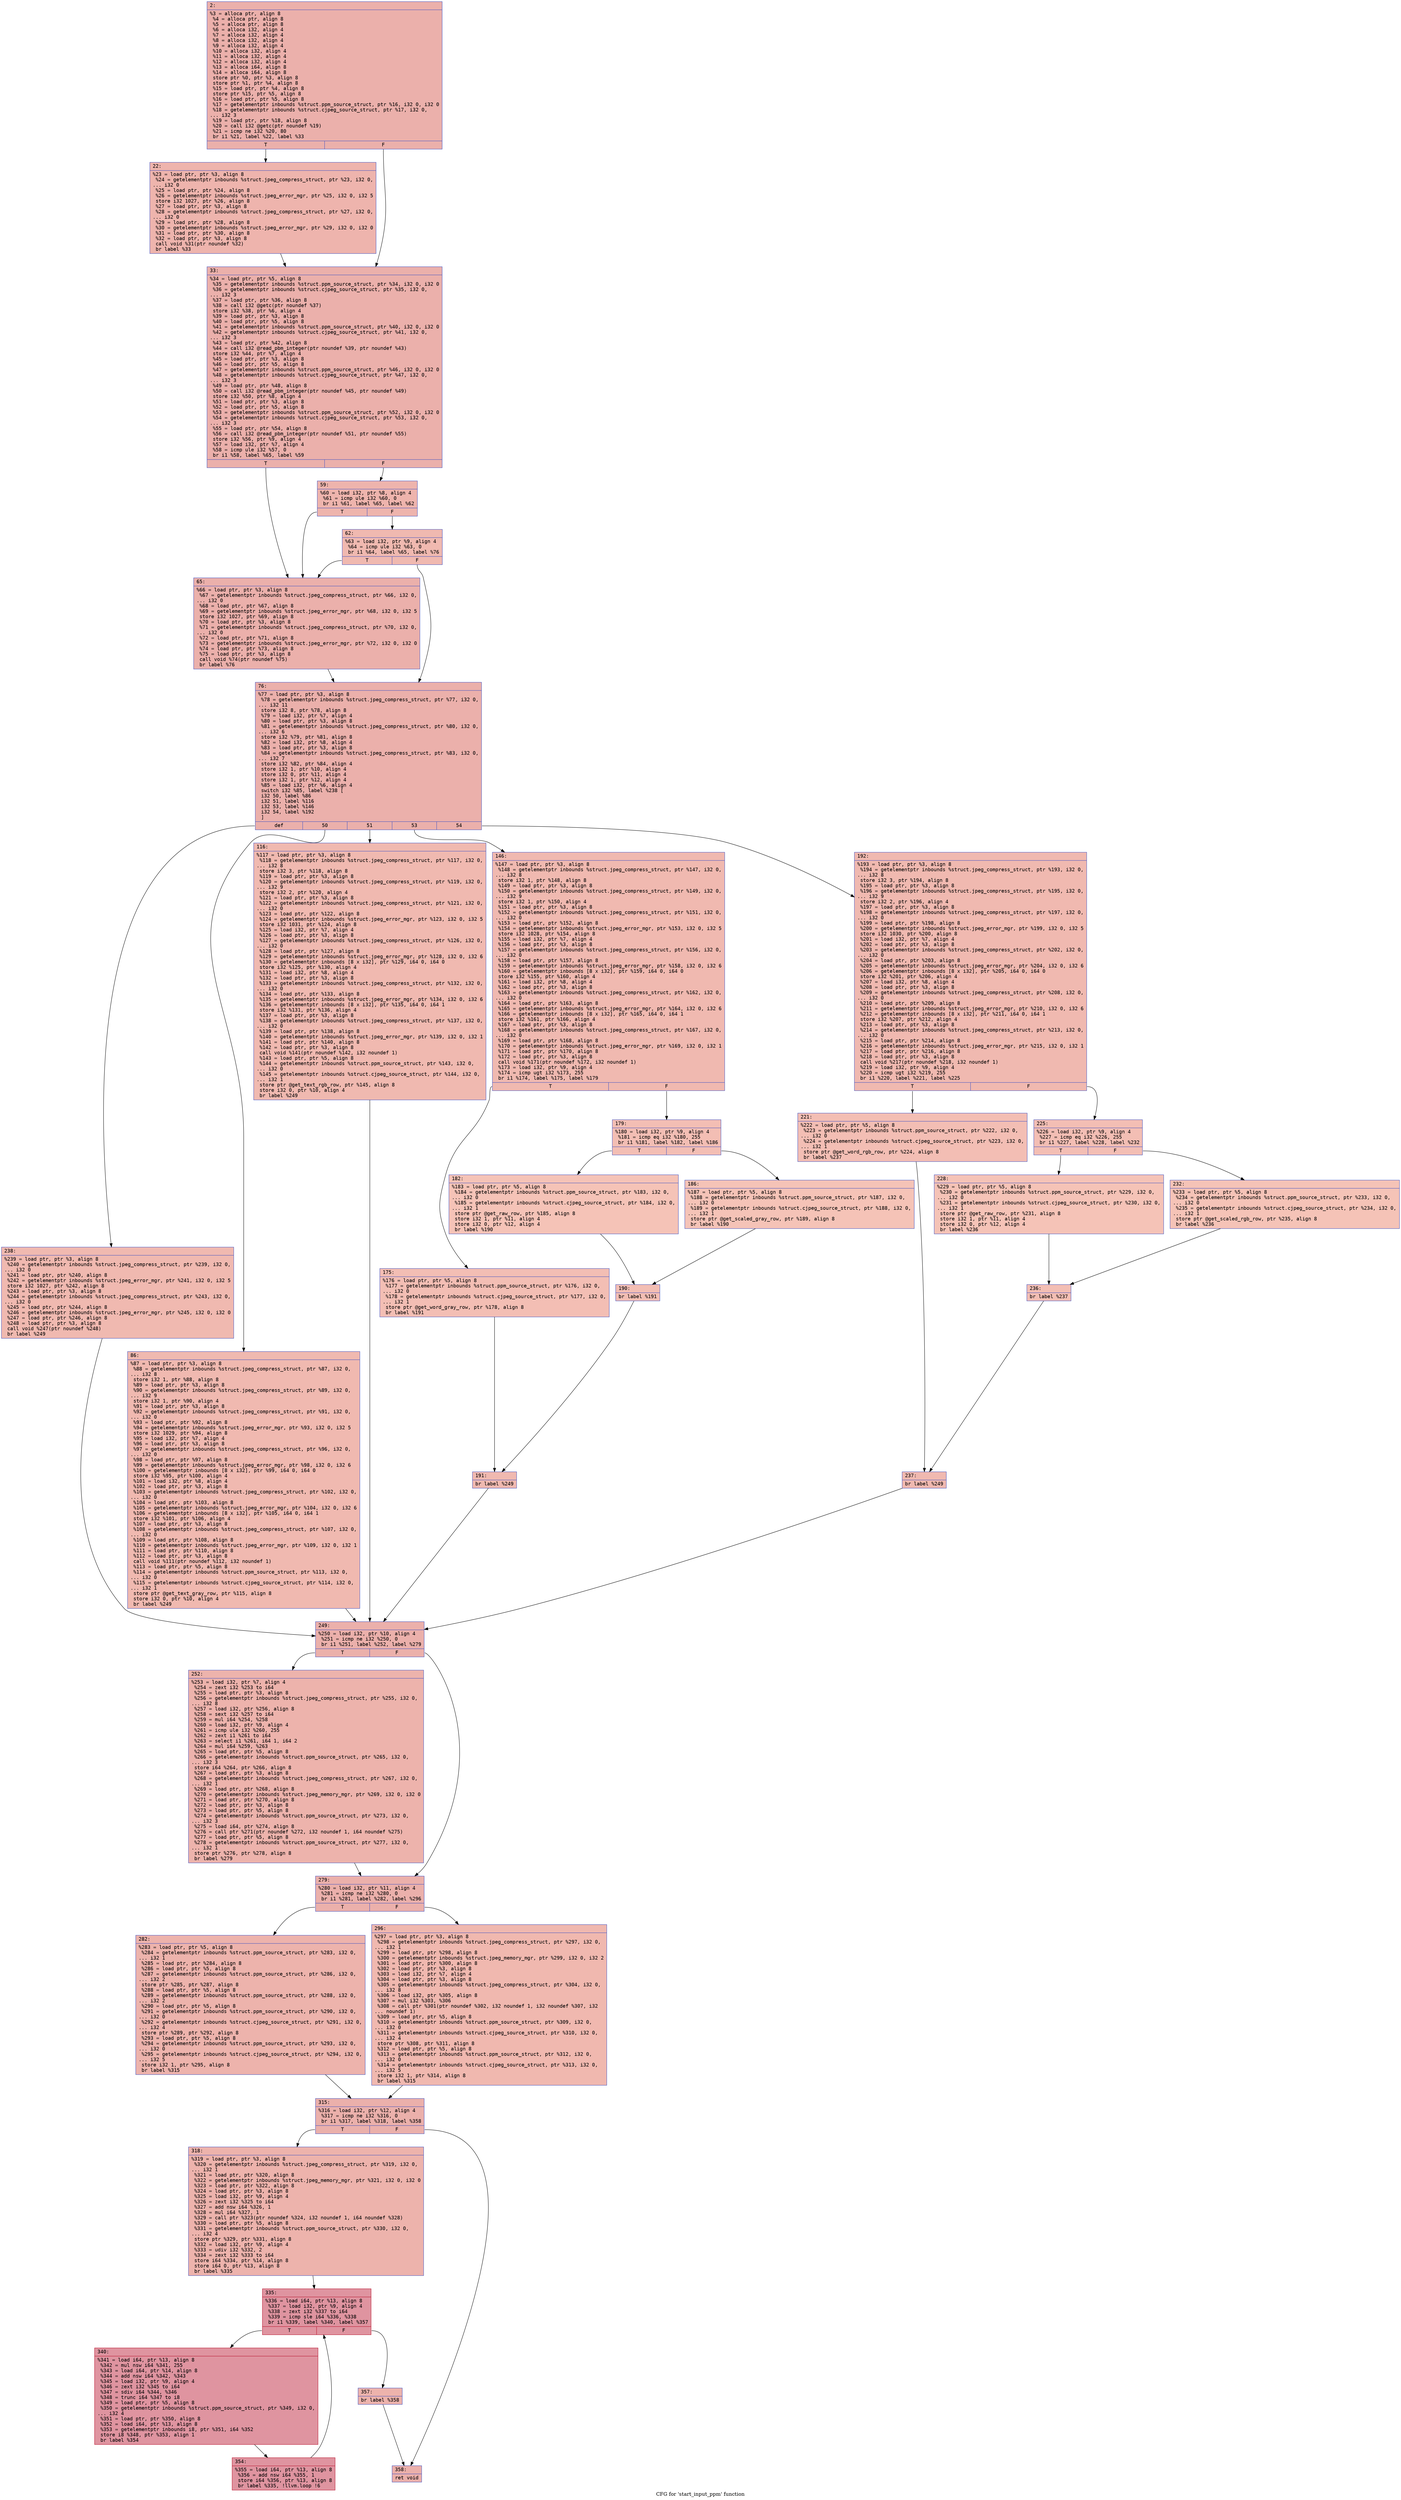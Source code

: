 digraph "CFG for 'start_input_ppm' function" {
	label="CFG for 'start_input_ppm' function";

	Node0x600000c62210 [shape=record,color="#3d50c3ff", style=filled, fillcolor="#d24b4070" fontname="Courier",label="{2:\l|  %3 = alloca ptr, align 8\l  %4 = alloca ptr, align 8\l  %5 = alloca ptr, align 8\l  %6 = alloca i32, align 4\l  %7 = alloca i32, align 4\l  %8 = alloca i32, align 4\l  %9 = alloca i32, align 4\l  %10 = alloca i32, align 4\l  %11 = alloca i32, align 4\l  %12 = alloca i32, align 4\l  %13 = alloca i64, align 8\l  %14 = alloca i64, align 8\l  store ptr %0, ptr %3, align 8\l  store ptr %1, ptr %4, align 8\l  %15 = load ptr, ptr %4, align 8\l  store ptr %15, ptr %5, align 8\l  %16 = load ptr, ptr %5, align 8\l  %17 = getelementptr inbounds %struct.ppm_source_struct, ptr %16, i32 0, i32 0\l  %18 = getelementptr inbounds %struct.cjpeg_source_struct, ptr %17, i32 0,\l... i32 3\l  %19 = load ptr, ptr %18, align 8\l  %20 = call i32 @getc(ptr noundef %19)\l  %21 = icmp ne i32 %20, 80\l  br i1 %21, label %22, label %33\l|{<s0>T|<s1>F}}"];
	Node0x600000c62210:s0 -> Node0x600000c62260[tooltip="2 -> 22\nProbability 50.00%" ];
	Node0x600000c62210:s1 -> Node0x600000c622b0[tooltip="2 -> 33\nProbability 50.00%" ];
	Node0x600000c62260 [shape=record,color="#3d50c3ff", style=filled, fillcolor="#d8564670" fontname="Courier",label="{22:\l|  %23 = load ptr, ptr %3, align 8\l  %24 = getelementptr inbounds %struct.jpeg_compress_struct, ptr %23, i32 0,\l... i32 0\l  %25 = load ptr, ptr %24, align 8\l  %26 = getelementptr inbounds %struct.jpeg_error_mgr, ptr %25, i32 0, i32 5\l  store i32 1027, ptr %26, align 8\l  %27 = load ptr, ptr %3, align 8\l  %28 = getelementptr inbounds %struct.jpeg_compress_struct, ptr %27, i32 0,\l... i32 0\l  %29 = load ptr, ptr %28, align 8\l  %30 = getelementptr inbounds %struct.jpeg_error_mgr, ptr %29, i32 0, i32 0\l  %31 = load ptr, ptr %30, align 8\l  %32 = load ptr, ptr %3, align 8\l  call void %31(ptr noundef %32)\l  br label %33\l}"];
	Node0x600000c62260 -> Node0x600000c622b0[tooltip="22 -> 33\nProbability 100.00%" ];
	Node0x600000c622b0 [shape=record,color="#3d50c3ff", style=filled, fillcolor="#d24b4070" fontname="Courier",label="{33:\l|  %34 = load ptr, ptr %5, align 8\l  %35 = getelementptr inbounds %struct.ppm_source_struct, ptr %34, i32 0, i32 0\l  %36 = getelementptr inbounds %struct.cjpeg_source_struct, ptr %35, i32 0,\l... i32 3\l  %37 = load ptr, ptr %36, align 8\l  %38 = call i32 @getc(ptr noundef %37)\l  store i32 %38, ptr %6, align 4\l  %39 = load ptr, ptr %3, align 8\l  %40 = load ptr, ptr %5, align 8\l  %41 = getelementptr inbounds %struct.ppm_source_struct, ptr %40, i32 0, i32 0\l  %42 = getelementptr inbounds %struct.cjpeg_source_struct, ptr %41, i32 0,\l... i32 3\l  %43 = load ptr, ptr %42, align 8\l  %44 = call i32 @read_pbm_integer(ptr noundef %39, ptr noundef %43)\l  store i32 %44, ptr %7, align 4\l  %45 = load ptr, ptr %3, align 8\l  %46 = load ptr, ptr %5, align 8\l  %47 = getelementptr inbounds %struct.ppm_source_struct, ptr %46, i32 0, i32 0\l  %48 = getelementptr inbounds %struct.cjpeg_source_struct, ptr %47, i32 0,\l... i32 3\l  %49 = load ptr, ptr %48, align 8\l  %50 = call i32 @read_pbm_integer(ptr noundef %45, ptr noundef %49)\l  store i32 %50, ptr %8, align 4\l  %51 = load ptr, ptr %3, align 8\l  %52 = load ptr, ptr %5, align 8\l  %53 = getelementptr inbounds %struct.ppm_source_struct, ptr %52, i32 0, i32 0\l  %54 = getelementptr inbounds %struct.cjpeg_source_struct, ptr %53, i32 0,\l... i32 3\l  %55 = load ptr, ptr %54, align 8\l  %56 = call i32 @read_pbm_integer(ptr noundef %51, ptr noundef %55)\l  store i32 %56, ptr %9, align 4\l  %57 = load i32, ptr %7, align 4\l  %58 = icmp ule i32 %57, 0\l  br i1 %58, label %65, label %59\l|{<s0>T|<s1>F}}"];
	Node0x600000c622b0:s0 -> Node0x600000c623a0[tooltip="33 -> 65\nProbability 50.00%" ];
	Node0x600000c622b0:s1 -> Node0x600000c62300[tooltip="33 -> 59\nProbability 50.00%" ];
	Node0x600000c62300 [shape=record,color="#3d50c3ff", style=filled, fillcolor="#d8564670" fontname="Courier",label="{59:\l|  %60 = load i32, ptr %8, align 4\l  %61 = icmp ule i32 %60, 0\l  br i1 %61, label %65, label %62\l|{<s0>T|<s1>F}}"];
	Node0x600000c62300:s0 -> Node0x600000c623a0[tooltip="59 -> 65\nProbability 50.00%" ];
	Node0x600000c62300:s1 -> Node0x600000c62350[tooltip="59 -> 62\nProbability 50.00%" ];
	Node0x600000c62350 [shape=record,color="#3d50c3ff", style=filled, fillcolor="#de614d70" fontname="Courier",label="{62:\l|  %63 = load i32, ptr %9, align 4\l  %64 = icmp ule i32 %63, 0\l  br i1 %64, label %65, label %76\l|{<s0>T|<s1>F}}"];
	Node0x600000c62350:s0 -> Node0x600000c623a0[tooltip="62 -> 65\nProbability 50.00%" ];
	Node0x600000c62350:s1 -> Node0x600000c623f0[tooltip="62 -> 76\nProbability 50.00%" ];
	Node0x600000c623a0 [shape=record,color="#3d50c3ff", style=filled, fillcolor="#d24b4070" fontname="Courier",label="{65:\l|  %66 = load ptr, ptr %3, align 8\l  %67 = getelementptr inbounds %struct.jpeg_compress_struct, ptr %66, i32 0,\l... i32 0\l  %68 = load ptr, ptr %67, align 8\l  %69 = getelementptr inbounds %struct.jpeg_error_mgr, ptr %68, i32 0, i32 5\l  store i32 1027, ptr %69, align 8\l  %70 = load ptr, ptr %3, align 8\l  %71 = getelementptr inbounds %struct.jpeg_compress_struct, ptr %70, i32 0,\l... i32 0\l  %72 = load ptr, ptr %71, align 8\l  %73 = getelementptr inbounds %struct.jpeg_error_mgr, ptr %72, i32 0, i32 0\l  %74 = load ptr, ptr %73, align 8\l  %75 = load ptr, ptr %3, align 8\l  call void %74(ptr noundef %75)\l  br label %76\l}"];
	Node0x600000c623a0 -> Node0x600000c623f0[tooltip="65 -> 76\nProbability 100.00%" ];
	Node0x600000c623f0 [shape=record,color="#3d50c3ff", style=filled, fillcolor="#d24b4070" fontname="Courier",label="{76:\l|  %77 = load ptr, ptr %3, align 8\l  %78 = getelementptr inbounds %struct.jpeg_compress_struct, ptr %77, i32 0,\l... i32 11\l  store i32 8, ptr %78, align 8\l  %79 = load i32, ptr %7, align 4\l  %80 = load ptr, ptr %3, align 8\l  %81 = getelementptr inbounds %struct.jpeg_compress_struct, ptr %80, i32 0,\l... i32 6\l  store i32 %79, ptr %81, align 8\l  %82 = load i32, ptr %8, align 4\l  %83 = load ptr, ptr %3, align 8\l  %84 = getelementptr inbounds %struct.jpeg_compress_struct, ptr %83, i32 0,\l... i32 7\l  store i32 %82, ptr %84, align 4\l  store i32 1, ptr %10, align 4\l  store i32 0, ptr %11, align 4\l  store i32 1, ptr %12, align 4\l  %85 = load i32, ptr %6, align 4\l  switch i32 %85, label %238 [\l    i32 50, label %86\l    i32 51, label %116\l    i32 53, label %146\l    i32 54, label %192\l  ]\l|{<s0>def|<s1>50|<s2>51|<s3>53|<s4>54}}"];
	Node0x600000c623f0:s0 -> Node0x600000c62940[tooltip="76 -> 238\nProbability 20.00%" ];
	Node0x600000c623f0:s1 -> Node0x600000c62440[tooltip="76 -> 86\nProbability 20.00%" ];
	Node0x600000c623f0:s2 -> Node0x600000c62490[tooltip="76 -> 116\nProbability 20.00%" ];
	Node0x600000c623f0:s3 -> Node0x600000c624e0[tooltip="76 -> 146\nProbability 20.00%" ];
	Node0x600000c623f0:s4 -> Node0x600000c62710[tooltip="76 -> 192\nProbability 20.00%" ];
	Node0x600000c62440 [shape=record,color="#3d50c3ff", style=filled, fillcolor="#de614d70" fontname="Courier",label="{86:\l|  %87 = load ptr, ptr %3, align 8\l  %88 = getelementptr inbounds %struct.jpeg_compress_struct, ptr %87, i32 0,\l... i32 8\l  store i32 1, ptr %88, align 8\l  %89 = load ptr, ptr %3, align 8\l  %90 = getelementptr inbounds %struct.jpeg_compress_struct, ptr %89, i32 0,\l... i32 9\l  store i32 1, ptr %90, align 4\l  %91 = load ptr, ptr %3, align 8\l  %92 = getelementptr inbounds %struct.jpeg_compress_struct, ptr %91, i32 0,\l... i32 0\l  %93 = load ptr, ptr %92, align 8\l  %94 = getelementptr inbounds %struct.jpeg_error_mgr, ptr %93, i32 0, i32 5\l  store i32 1029, ptr %94, align 8\l  %95 = load i32, ptr %7, align 4\l  %96 = load ptr, ptr %3, align 8\l  %97 = getelementptr inbounds %struct.jpeg_compress_struct, ptr %96, i32 0,\l... i32 0\l  %98 = load ptr, ptr %97, align 8\l  %99 = getelementptr inbounds %struct.jpeg_error_mgr, ptr %98, i32 0, i32 6\l  %100 = getelementptr inbounds [8 x i32], ptr %99, i64 0, i64 0\l  store i32 %95, ptr %100, align 4\l  %101 = load i32, ptr %8, align 4\l  %102 = load ptr, ptr %3, align 8\l  %103 = getelementptr inbounds %struct.jpeg_compress_struct, ptr %102, i32 0,\l... i32 0\l  %104 = load ptr, ptr %103, align 8\l  %105 = getelementptr inbounds %struct.jpeg_error_mgr, ptr %104, i32 0, i32 6\l  %106 = getelementptr inbounds [8 x i32], ptr %105, i64 0, i64 1\l  store i32 %101, ptr %106, align 4\l  %107 = load ptr, ptr %3, align 8\l  %108 = getelementptr inbounds %struct.jpeg_compress_struct, ptr %107, i32 0,\l... i32 0\l  %109 = load ptr, ptr %108, align 8\l  %110 = getelementptr inbounds %struct.jpeg_error_mgr, ptr %109, i32 0, i32 1\l  %111 = load ptr, ptr %110, align 8\l  %112 = load ptr, ptr %3, align 8\l  call void %111(ptr noundef %112, i32 noundef 1)\l  %113 = load ptr, ptr %5, align 8\l  %114 = getelementptr inbounds %struct.ppm_source_struct, ptr %113, i32 0,\l... i32 0\l  %115 = getelementptr inbounds %struct.cjpeg_source_struct, ptr %114, i32 0,\l... i32 1\l  store ptr @get_text_gray_row, ptr %115, align 8\l  store i32 0, ptr %10, align 4\l  br label %249\l}"];
	Node0x600000c62440 -> Node0x600000c62990[tooltip="86 -> 249\nProbability 100.00%" ];
	Node0x600000c62490 [shape=record,color="#3d50c3ff", style=filled, fillcolor="#de614d70" fontname="Courier",label="{116:\l|  %117 = load ptr, ptr %3, align 8\l  %118 = getelementptr inbounds %struct.jpeg_compress_struct, ptr %117, i32 0,\l... i32 8\l  store i32 3, ptr %118, align 8\l  %119 = load ptr, ptr %3, align 8\l  %120 = getelementptr inbounds %struct.jpeg_compress_struct, ptr %119, i32 0,\l... i32 9\l  store i32 2, ptr %120, align 4\l  %121 = load ptr, ptr %3, align 8\l  %122 = getelementptr inbounds %struct.jpeg_compress_struct, ptr %121, i32 0,\l... i32 0\l  %123 = load ptr, ptr %122, align 8\l  %124 = getelementptr inbounds %struct.jpeg_error_mgr, ptr %123, i32 0, i32 5\l  store i32 1031, ptr %124, align 8\l  %125 = load i32, ptr %7, align 4\l  %126 = load ptr, ptr %3, align 8\l  %127 = getelementptr inbounds %struct.jpeg_compress_struct, ptr %126, i32 0,\l... i32 0\l  %128 = load ptr, ptr %127, align 8\l  %129 = getelementptr inbounds %struct.jpeg_error_mgr, ptr %128, i32 0, i32 6\l  %130 = getelementptr inbounds [8 x i32], ptr %129, i64 0, i64 0\l  store i32 %125, ptr %130, align 4\l  %131 = load i32, ptr %8, align 4\l  %132 = load ptr, ptr %3, align 8\l  %133 = getelementptr inbounds %struct.jpeg_compress_struct, ptr %132, i32 0,\l... i32 0\l  %134 = load ptr, ptr %133, align 8\l  %135 = getelementptr inbounds %struct.jpeg_error_mgr, ptr %134, i32 0, i32 6\l  %136 = getelementptr inbounds [8 x i32], ptr %135, i64 0, i64 1\l  store i32 %131, ptr %136, align 4\l  %137 = load ptr, ptr %3, align 8\l  %138 = getelementptr inbounds %struct.jpeg_compress_struct, ptr %137, i32 0,\l... i32 0\l  %139 = load ptr, ptr %138, align 8\l  %140 = getelementptr inbounds %struct.jpeg_error_mgr, ptr %139, i32 0, i32 1\l  %141 = load ptr, ptr %140, align 8\l  %142 = load ptr, ptr %3, align 8\l  call void %141(ptr noundef %142, i32 noundef 1)\l  %143 = load ptr, ptr %5, align 8\l  %144 = getelementptr inbounds %struct.ppm_source_struct, ptr %143, i32 0,\l... i32 0\l  %145 = getelementptr inbounds %struct.cjpeg_source_struct, ptr %144, i32 0,\l... i32 1\l  store ptr @get_text_rgb_row, ptr %145, align 8\l  store i32 0, ptr %10, align 4\l  br label %249\l}"];
	Node0x600000c62490 -> Node0x600000c62990[tooltip="116 -> 249\nProbability 100.00%" ];
	Node0x600000c624e0 [shape=record,color="#3d50c3ff", style=filled, fillcolor="#de614d70" fontname="Courier",label="{146:\l|  %147 = load ptr, ptr %3, align 8\l  %148 = getelementptr inbounds %struct.jpeg_compress_struct, ptr %147, i32 0,\l... i32 8\l  store i32 1, ptr %148, align 8\l  %149 = load ptr, ptr %3, align 8\l  %150 = getelementptr inbounds %struct.jpeg_compress_struct, ptr %149, i32 0,\l... i32 9\l  store i32 1, ptr %150, align 4\l  %151 = load ptr, ptr %3, align 8\l  %152 = getelementptr inbounds %struct.jpeg_compress_struct, ptr %151, i32 0,\l... i32 0\l  %153 = load ptr, ptr %152, align 8\l  %154 = getelementptr inbounds %struct.jpeg_error_mgr, ptr %153, i32 0, i32 5\l  store i32 1028, ptr %154, align 8\l  %155 = load i32, ptr %7, align 4\l  %156 = load ptr, ptr %3, align 8\l  %157 = getelementptr inbounds %struct.jpeg_compress_struct, ptr %156, i32 0,\l... i32 0\l  %158 = load ptr, ptr %157, align 8\l  %159 = getelementptr inbounds %struct.jpeg_error_mgr, ptr %158, i32 0, i32 6\l  %160 = getelementptr inbounds [8 x i32], ptr %159, i64 0, i64 0\l  store i32 %155, ptr %160, align 4\l  %161 = load i32, ptr %8, align 4\l  %162 = load ptr, ptr %3, align 8\l  %163 = getelementptr inbounds %struct.jpeg_compress_struct, ptr %162, i32 0,\l... i32 0\l  %164 = load ptr, ptr %163, align 8\l  %165 = getelementptr inbounds %struct.jpeg_error_mgr, ptr %164, i32 0, i32 6\l  %166 = getelementptr inbounds [8 x i32], ptr %165, i64 0, i64 1\l  store i32 %161, ptr %166, align 4\l  %167 = load ptr, ptr %3, align 8\l  %168 = getelementptr inbounds %struct.jpeg_compress_struct, ptr %167, i32 0,\l... i32 0\l  %169 = load ptr, ptr %168, align 8\l  %170 = getelementptr inbounds %struct.jpeg_error_mgr, ptr %169, i32 0, i32 1\l  %171 = load ptr, ptr %170, align 8\l  %172 = load ptr, ptr %3, align 8\l  call void %171(ptr noundef %172, i32 noundef 1)\l  %173 = load i32, ptr %9, align 4\l  %174 = icmp ugt i32 %173, 255\l  br i1 %174, label %175, label %179\l|{<s0>T|<s1>F}}"];
	Node0x600000c624e0:s0 -> Node0x600000c62530[tooltip="146 -> 175\nProbability 50.00%" ];
	Node0x600000c624e0:s1 -> Node0x600000c62580[tooltip="146 -> 179\nProbability 50.00%" ];
	Node0x600000c62530 [shape=record,color="#3d50c3ff", style=filled, fillcolor="#e36c5570" fontname="Courier",label="{175:\l|  %176 = load ptr, ptr %5, align 8\l  %177 = getelementptr inbounds %struct.ppm_source_struct, ptr %176, i32 0,\l... i32 0\l  %178 = getelementptr inbounds %struct.cjpeg_source_struct, ptr %177, i32 0,\l... i32 1\l  store ptr @get_word_gray_row, ptr %178, align 8\l  br label %191\l}"];
	Node0x600000c62530 -> Node0x600000c626c0[tooltip="175 -> 191\nProbability 100.00%" ];
	Node0x600000c62580 [shape=record,color="#3d50c3ff", style=filled, fillcolor="#e36c5570" fontname="Courier",label="{179:\l|  %180 = load i32, ptr %9, align 4\l  %181 = icmp eq i32 %180, 255\l  br i1 %181, label %182, label %186\l|{<s0>T|<s1>F}}"];
	Node0x600000c62580:s0 -> Node0x600000c625d0[tooltip="179 -> 182\nProbability 50.00%" ];
	Node0x600000c62580:s1 -> Node0x600000c62620[tooltip="179 -> 186\nProbability 50.00%" ];
	Node0x600000c625d0 [shape=record,color="#3d50c3ff", style=filled, fillcolor="#e8765c70" fontname="Courier",label="{182:\l|  %183 = load ptr, ptr %5, align 8\l  %184 = getelementptr inbounds %struct.ppm_source_struct, ptr %183, i32 0,\l... i32 0\l  %185 = getelementptr inbounds %struct.cjpeg_source_struct, ptr %184, i32 0,\l... i32 1\l  store ptr @get_raw_row, ptr %185, align 8\l  store i32 1, ptr %11, align 4\l  store i32 0, ptr %12, align 4\l  br label %190\l}"];
	Node0x600000c625d0 -> Node0x600000c62670[tooltip="182 -> 190\nProbability 100.00%" ];
	Node0x600000c62620 [shape=record,color="#3d50c3ff", style=filled, fillcolor="#e8765c70" fontname="Courier",label="{186:\l|  %187 = load ptr, ptr %5, align 8\l  %188 = getelementptr inbounds %struct.ppm_source_struct, ptr %187, i32 0,\l... i32 0\l  %189 = getelementptr inbounds %struct.cjpeg_source_struct, ptr %188, i32 0,\l... i32 1\l  store ptr @get_scaled_gray_row, ptr %189, align 8\l  br label %190\l}"];
	Node0x600000c62620 -> Node0x600000c62670[tooltip="186 -> 190\nProbability 100.00%" ];
	Node0x600000c62670 [shape=record,color="#3d50c3ff", style=filled, fillcolor="#e36c5570" fontname="Courier",label="{190:\l|  br label %191\l}"];
	Node0x600000c62670 -> Node0x600000c626c0[tooltip="190 -> 191\nProbability 100.00%" ];
	Node0x600000c626c0 [shape=record,color="#3d50c3ff", style=filled, fillcolor="#de614d70" fontname="Courier",label="{191:\l|  br label %249\l}"];
	Node0x600000c626c0 -> Node0x600000c62990[tooltip="191 -> 249\nProbability 100.00%" ];
	Node0x600000c62710 [shape=record,color="#3d50c3ff", style=filled, fillcolor="#de614d70" fontname="Courier",label="{192:\l|  %193 = load ptr, ptr %3, align 8\l  %194 = getelementptr inbounds %struct.jpeg_compress_struct, ptr %193, i32 0,\l... i32 8\l  store i32 3, ptr %194, align 8\l  %195 = load ptr, ptr %3, align 8\l  %196 = getelementptr inbounds %struct.jpeg_compress_struct, ptr %195, i32 0,\l... i32 9\l  store i32 2, ptr %196, align 4\l  %197 = load ptr, ptr %3, align 8\l  %198 = getelementptr inbounds %struct.jpeg_compress_struct, ptr %197, i32 0,\l... i32 0\l  %199 = load ptr, ptr %198, align 8\l  %200 = getelementptr inbounds %struct.jpeg_error_mgr, ptr %199, i32 0, i32 5\l  store i32 1030, ptr %200, align 8\l  %201 = load i32, ptr %7, align 4\l  %202 = load ptr, ptr %3, align 8\l  %203 = getelementptr inbounds %struct.jpeg_compress_struct, ptr %202, i32 0,\l... i32 0\l  %204 = load ptr, ptr %203, align 8\l  %205 = getelementptr inbounds %struct.jpeg_error_mgr, ptr %204, i32 0, i32 6\l  %206 = getelementptr inbounds [8 x i32], ptr %205, i64 0, i64 0\l  store i32 %201, ptr %206, align 4\l  %207 = load i32, ptr %8, align 4\l  %208 = load ptr, ptr %3, align 8\l  %209 = getelementptr inbounds %struct.jpeg_compress_struct, ptr %208, i32 0,\l... i32 0\l  %210 = load ptr, ptr %209, align 8\l  %211 = getelementptr inbounds %struct.jpeg_error_mgr, ptr %210, i32 0, i32 6\l  %212 = getelementptr inbounds [8 x i32], ptr %211, i64 0, i64 1\l  store i32 %207, ptr %212, align 4\l  %213 = load ptr, ptr %3, align 8\l  %214 = getelementptr inbounds %struct.jpeg_compress_struct, ptr %213, i32 0,\l... i32 0\l  %215 = load ptr, ptr %214, align 8\l  %216 = getelementptr inbounds %struct.jpeg_error_mgr, ptr %215, i32 0, i32 1\l  %217 = load ptr, ptr %216, align 8\l  %218 = load ptr, ptr %3, align 8\l  call void %217(ptr noundef %218, i32 noundef 1)\l  %219 = load i32, ptr %9, align 4\l  %220 = icmp ugt i32 %219, 255\l  br i1 %220, label %221, label %225\l|{<s0>T|<s1>F}}"];
	Node0x600000c62710:s0 -> Node0x600000c62760[tooltip="192 -> 221\nProbability 50.00%" ];
	Node0x600000c62710:s1 -> Node0x600000c627b0[tooltip="192 -> 225\nProbability 50.00%" ];
	Node0x600000c62760 [shape=record,color="#3d50c3ff", style=filled, fillcolor="#e36c5570" fontname="Courier",label="{221:\l|  %222 = load ptr, ptr %5, align 8\l  %223 = getelementptr inbounds %struct.ppm_source_struct, ptr %222, i32 0,\l... i32 0\l  %224 = getelementptr inbounds %struct.cjpeg_source_struct, ptr %223, i32 0,\l... i32 1\l  store ptr @get_word_rgb_row, ptr %224, align 8\l  br label %237\l}"];
	Node0x600000c62760 -> Node0x600000c628f0[tooltip="221 -> 237\nProbability 100.00%" ];
	Node0x600000c627b0 [shape=record,color="#3d50c3ff", style=filled, fillcolor="#e36c5570" fontname="Courier",label="{225:\l|  %226 = load i32, ptr %9, align 4\l  %227 = icmp eq i32 %226, 255\l  br i1 %227, label %228, label %232\l|{<s0>T|<s1>F}}"];
	Node0x600000c627b0:s0 -> Node0x600000c62800[tooltip="225 -> 228\nProbability 50.00%" ];
	Node0x600000c627b0:s1 -> Node0x600000c62850[tooltip="225 -> 232\nProbability 50.00%" ];
	Node0x600000c62800 [shape=record,color="#3d50c3ff", style=filled, fillcolor="#e8765c70" fontname="Courier",label="{228:\l|  %229 = load ptr, ptr %5, align 8\l  %230 = getelementptr inbounds %struct.ppm_source_struct, ptr %229, i32 0,\l... i32 0\l  %231 = getelementptr inbounds %struct.cjpeg_source_struct, ptr %230, i32 0,\l... i32 1\l  store ptr @get_raw_row, ptr %231, align 8\l  store i32 1, ptr %11, align 4\l  store i32 0, ptr %12, align 4\l  br label %236\l}"];
	Node0x600000c62800 -> Node0x600000c628a0[tooltip="228 -> 236\nProbability 100.00%" ];
	Node0x600000c62850 [shape=record,color="#3d50c3ff", style=filled, fillcolor="#e8765c70" fontname="Courier",label="{232:\l|  %233 = load ptr, ptr %5, align 8\l  %234 = getelementptr inbounds %struct.ppm_source_struct, ptr %233, i32 0,\l... i32 0\l  %235 = getelementptr inbounds %struct.cjpeg_source_struct, ptr %234, i32 0,\l... i32 1\l  store ptr @get_scaled_rgb_row, ptr %235, align 8\l  br label %236\l}"];
	Node0x600000c62850 -> Node0x600000c628a0[tooltip="232 -> 236\nProbability 100.00%" ];
	Node0x600000c628a0 [shape=record,color="#3d50c3ff", style=filled, fillcolor="#e36c5570" fontname="Courier",label="{236:\l|  br label %237\l}"];
	Node0x600000c628a0 -> Node0x600000c628f0[tooltip="236 -> 237\nProbability 100.00%" ];
	Node0x600000c628f0 [shape=record,color="#3d50c3ff", style=filled, fillcolor="#de614d70" fontname="Courier",label="{237:\l|  br label %249\l}"];
	Node0x600000c628f0 -> Node0x600000c62990[tooltip="237 -> 249\nProbability 100.00%" ];
	Node0x600000c62940 [shape=record,color="#3d50c3ff", style=filled, fillcolor="#de614d70" fontname="Courier",label="{238:\l|  %239 = load ptr, ptr %3, align 8\l  %240 = getelementptr inbounds %struct.jpeg_compress_struct, ptr %239, i32 0,\l... i32 0\l  %241 = load ptr, ptr %240, align 8\l  %242 = getelementptr inbounds %struct.jpeg_error_mgr, ptr %241, i32 0, i32 5\l  store i32 1027, ptr %242, align 8\l  %243 = load ptr, ptr %3, align 8\l  %244 = getelementptr inbounds %struct.jpeg_compress_struct, ptr %243, i32 0,\l... i32 0\l  %245 = load ptr, ptr %244, align 8\l  %246 = getelementptr inbounds %struct.jpeg_error_mgr, ptr %245, i32 0, i32 0\l  %247 = load ptr, ptr %246, align 8\l  %248 = load ptr, ptr %3, align 8\l  call void %247(ptr noundef %248)\l  br label %249\l}"];
	Node0x600000c62940 -> Node0x600000c62990[tooltip="238 -> 249\nProbability 100.00%" ];
	Node0x600000c62990 [shape=record,color="#3d50c3ff", style=filled, fillcolor="#d24b4070" fontname="Courier",label="{249:\l|  %250 = load i32, ptr %10, align 4\l  %251 = icmp ne i32 %250, 0\l  br i1 %251, label %252, label %279\l|{<s0>T|<s1>F}}"];
	Node0x600000c62990:s0 -> Node0x600000c629e0[tooltip="249 -> 252\nProbability 62.50%" ];
	Node0x600000c62990:s1 -> Node0x600000c62a30[tooltip="249 -> 279\nProbability 37.50%" ];
	Node0x600000c629e0 [shape=record,color="#3d50c3ff", style=filled, fillcolor="#d6524470" fontname="Courier",label="{252:\l|  %253 = load i32, ptr %7, align 4\l  %254 = zext i32 %253 to i64\l  %255 = load ptr, ptr %3, align 8\l  %256 = getelementptr inbounds %struct.jpeg_compress_struct, ptr %255, i32 0,\l... i32 8\l  %257 = load i32, ptr %256, align 8\l  %258 = sext i32 %257 to i64\l  %259 = mul i64 %254, %258\l  %260 = load i32, ptr %9, align 4\l  %261 = icmp ule i32 %260, 255\l  %262 = zext i1 %261 to i64\l  %263 = select i1 %261, i64 1, i64 2\l  %264 = mul i64 %259, %263\l  %265 = load ptr, ptr %5, align 8\l  %266 = getelementptr inbounds %struct.ppm_source_struct, ptr %265, i32 0,\l... i32 3\l  store i64 %264, ptr %266, align 8\l  %267 = load ptr, ptr %3, align 8\l  %268 = getelementptr inbounds %struct.jpeg_compress_struct, ptr %267, i32 0,\l... i32 1\l  %269 = load ptr, ptr %268, align 8\l  %270 = getelementptr inbounds %struct.jpeg_memory_mgr, ptr %269, i32 0, i32 0\l  %271 = load ptr, ptr %270, align 8\l  %272 = load ptr, ptr %3, align 8\l  %273 = load ptr, ptr %5, align 8\l  %274 = getelementptr inbounds %struct.ppm_source_struct, ptr %273, i32 0,\l... i32 3\l  %275 = load i64, ptr %274, align 8\l  %276 = call ptr %271(ptr noundef %272, i32 noundef 1, i64 noundef %275)\l  %277 = load ptr, ptr %5, align 8\l  %278 = getelementptr inbounds %struct.ppm_source_struct, ptr %277, i32 0,\l... i32 1\l  store ptr %276, ptr %278, align 8\l  br label %279\l}"];
	Node0x600000c629e0 -> Node0x600000c62a30[tooltip="252 -> 279\nProbability 100.00%" ];
	Node0x600000c62a30 [shape=record,color="#3d50c3ff", style=filled, fillcolor="#d24b4070" fontname="Courier",label="{279:\l|  %280 = load i32, ptr %11, align 4\l  %281 = icmp ne i32 %280, 0\l  br i1 %281, label %282, label %296\l|{<s0>T|<s1>F}}"];
	Node0x600000c62a30:s0 -> Node0x600000c62a80[tooltip="279 -> 282\nProbability 62.50%" ];
	Node0x600000c62a30:s1 -> Node0x600000c62ad0[tooltip="279 -> 296\nProbability 37.50%" ];
	Node0x600000c62a80 [shape=record,color="#3d50c3ff", style=filled, fillcolor="#d6524470" fontname="Courier",label="{282:\l|  %283 = load ptr, ptr %5, align 8\l  %284 = getelementptr inbounds %struct.ppm_source_struct, ptr %283, i32 0,\l... i32 1\l  %285 = load ptr, ptr %284, align 8\l  %286 = load ptr, ptr %5, align 8\l  %287 = getelementptr inbounds %struct.ppm_source_struct, ptr %286, i32 0,\l... i32 2\l  store ptr %285, ptr %287, align 8\l  %288 = load ptr, ptr %5, align 8\l  %289 = getelementptr inbounds %struct.ppm_source_struct, ptr %288, i32 0,\l... i32 2\l  %290 = load ptr, ptr %5, align 8\l  %291 = getelementptr inbounds %struct.ppm_source_struct, ptr %290, i32 0,\l... i32 0\l  %292 = getelementptr inbounds %struct.cjpeg_source_struct, ptr %291, i32 0,\l... i32 4\l  store ptr %289, ptr %292, align 8\l  %293 = load ptr, ptr %5, align 8\l  %294 = getelementptr inbounds %struct.ppm_source_struct, ptr %293, i32 0,\l... i32 0\l  %295 = getelementptr inbounds %struct.cjpeg_source_struct, ptr %294, i32 0,\l... i32 5\l  store i32 1, ptr %295, align 8\l  br label %315\l}"];
	Node0x600000c62a80 -> Node0x600000c62b20[tooltip="282 -> 315\nProbability 100.00%" ];
	Node0x600000c62ad0 [shape=record,color="#3d50c3ff", style=filled, fillcolor="#dc5d4a70" fontname="Courier",label="{296:\l|  %297 = load ptr, ptr %3, align 8\l  %298 = getelementptr inbounds %struct.jpeg_compress_struct, ptr %297, i32 0,\l... i32 1\l  %299 = load ptr, ptr %298, align 8\l  %300 = getelementptr inbounds %struct.jpeg_memory_mgr, ptr %299, i32 0, i32 2\l  %301 = load ptr, ptr %300, align 8\l  %302 = load ptr, ptr %3, align 8\l  %303 = load i32, ptr %7, align 4\l  %304 = load ptr, ptr %3, align 8\l  %305 = getelementptr inbounds %struct.jpeg_compress_struct, ptr %304, i32 0,\l... i32 8\l  %306 = load i32, ptr %305, align 8\l  %307 = mul i32 %303, %306\l  %308 = call ptr %301(ptr noundef %302, i32 noundef 1, i32 noundef %307, i32\l... noundef 1)\l  %309 = load ptr, ptr %5, align 8\l  %310 = getelementptr inbounds %struct.ppm_source_struct, ptr %309, i32 0,\l... i32 0\l  %311 = getelementptr inbounds %struct.cjpeg_source_struct, ptr %310, i32 0,\l... i32 4\l  store ptr %308, ptr %311, align 8\l  %312 = load ptr, ptr %5, align 8\l  %313 = getelementptr inbounds %struct.ppm_source_struct, ptr %312, i32 0,\l... i32 0\l  %314 = getelementptr inbounds %struct.cjpeg_source_struct, ptr %313, i32 0,\l... i32 5\l  store i32 1, ptr %314, align 8\l  br label %315\l}"];
	Node0x600000c62ad0 -> Node0x600000c62b20[tooltip="296 -> 315\nProbability 100.00%" ];
	Node0x600000c62b20 [shape=record,color="#3d50c3ff", style=filled, fillcolor="#d24b4070" fontname="Courier",label="{315:\l|  %316 = load i32, ptr %12, align 4\l  %317 = icmp ne i32 %316, 0\l  br i1 %317, label %318, label %358\l|{<s0>T|<s1>F}}"];
	Node0x600000c62b20:s0 -> Node0x600000c62b70[tooltip="315 -> 318\nProbability 62.50%" ];
	Node0x600000c62b20:s1 -> Node0x600000c62d00[tooltip="315 -> 358\nProbability 37.50%" ];
	Node0x600000c62b70 [shape=record,color="#3d50c3ff", style=filled, fillcolor="#d6524470" fontname="Courier",label="{318:\l|  %319 = load ptr, ptr %3, align 8\l  %320 = getelementptr inbounds %struct.jpeg_compress_struct, ptr %319, i32 0,\l... i32 1\l  %321 = load ptr, ptr %320, align 8\l  %322 = getelementptr inbounds %struct.jpeg_memory_mgr, ptr %321, i32 0, i32 0\l  %323 = load ptr, ptr %322, align 8\l  %324 = load ptr, ptr %3, align 8\l  %325 = load i32, ptr %9, align 4\l  %326 = zext i32 %325 to i64\l  %327 = add nsw i64 %326, 1\l  %328 = mul i64 %327, 1\l  %329 = call ptr %323(ptr noundef %324, i32 noundef 1, i64 noundef %328)\l  %330 = load ptr, ptr %5, align 8\l  %331 = getelementptr inbounds %struct.ppm_source_struct, ptr %330, i32 0,\l... i32 4\l  store ptr %329, ptr %331, align 8\l  %332 = load i32, ptr %9, align 4\l  %333 = udiv i32 %332, 2\l  %334 = zext i32 %333 to i64\l  store i64 %334, ptr %14, align 8\l  store i64 0, ptr %13, align 8\l  br label %335\l}"];
	Node0x600000c62b70 -> Node0x600000c62bc0[tooltip="318 -> 335\nProbability 100.00%" ];
	Node0x600000c62bc0 [shape=record,color="#b70d28ff", style=filled, fillcolor="#b70d2870" fontname="Courier",label="{335:\l|  %336 = load i64, ptr %13, align 8\l  %337 = load i32, ptr %9, align 4\l  %338 = zext i32 %337 to i64\l  %339 = icmp sle i64 %336, %338\l  br i1 %339, label %340, label %357\l|{<s0>T|<s1>F}}"];
	Node0x600000c62bc0:s0 -> Node0x600000c62c10[tooltip="335 -> 340\nProbability 96.88%" ];
	Node0x600000c62bc0:s1 -> Node0x600000c62cb0[tooltip="335 -> 357\nProbability 3.12%" ];
	Node0x600000c62c10 [shape=record,color="#b70d28ff", style=filled, fillcolor="#b70d2870" fontname="Courier",label="{340:\l|  %341 = load i64, ptr %13, align 8\l  %342 = mul nsw i64 %341, 255\l  %343 = load i64, ptr %14, align 8\l  %344 = add nsw i64 %342, %343\l  %345 = load i32, ptr %9, align 4\l  %346 = zext i32 %345 to i64\l  %347 = sdiv i64 %344, %346\l  %348 = trunc i64 %347 to i8\l  %349 = load ptr, ptr %5, align 8\l  %350 = getelementptr inbounds %struct.ppm_source_struct, ptr %349, i32 0,\l... i32 4\l  %351 = load ptr, ptr %350, align 8\l  %352 = load i64, ptr %13, align 8\l  %353 = getelementptr inbounds i8, ptr %351, i64 %352\l  store i8 %348, ptr %353, align 1\l  br label %354\l}"];
	Node0x600000c62c10 -> Node0x600000c62c60[tooltip="340 -> 354\nProbability 100.00%" ];
	Node0x600000c62c60 [shape=record,color="#b70d28ff", style=filled, fillcolor="#b70d2870" fontname="Courier",label="{354:\l|  %355 = load i64, ptr %13, align 8\l  %356 = add nsw i64 %355, 1\l  store i64 %356, ptr %13, align 8\l  br label %335, !llvm.loop !6\l}"];
	Node0x600000c62c60 -> Node0x600000c62bc0[tooltip="354 -> 335\nProbability 100.00%" ];
	Node0x600000c62cb0 [shape=record,color="#3d50c3ff", style=filled, fillcolor="#d6524470" fontname="Courier",label="{357:\l|  br label %358\l}"];
	Node0x600000c62cb0 -> Node0x600000c62d00[tooltip="357 -> 358\nProbability 100.00%" ];
	Node0x600000c62d00 [shape=record,color="#3d50c3ff", style=filled, fillcolor="#d24b4070" fontname="Courier",label="{358:\l|  ret void\l}"];
}
